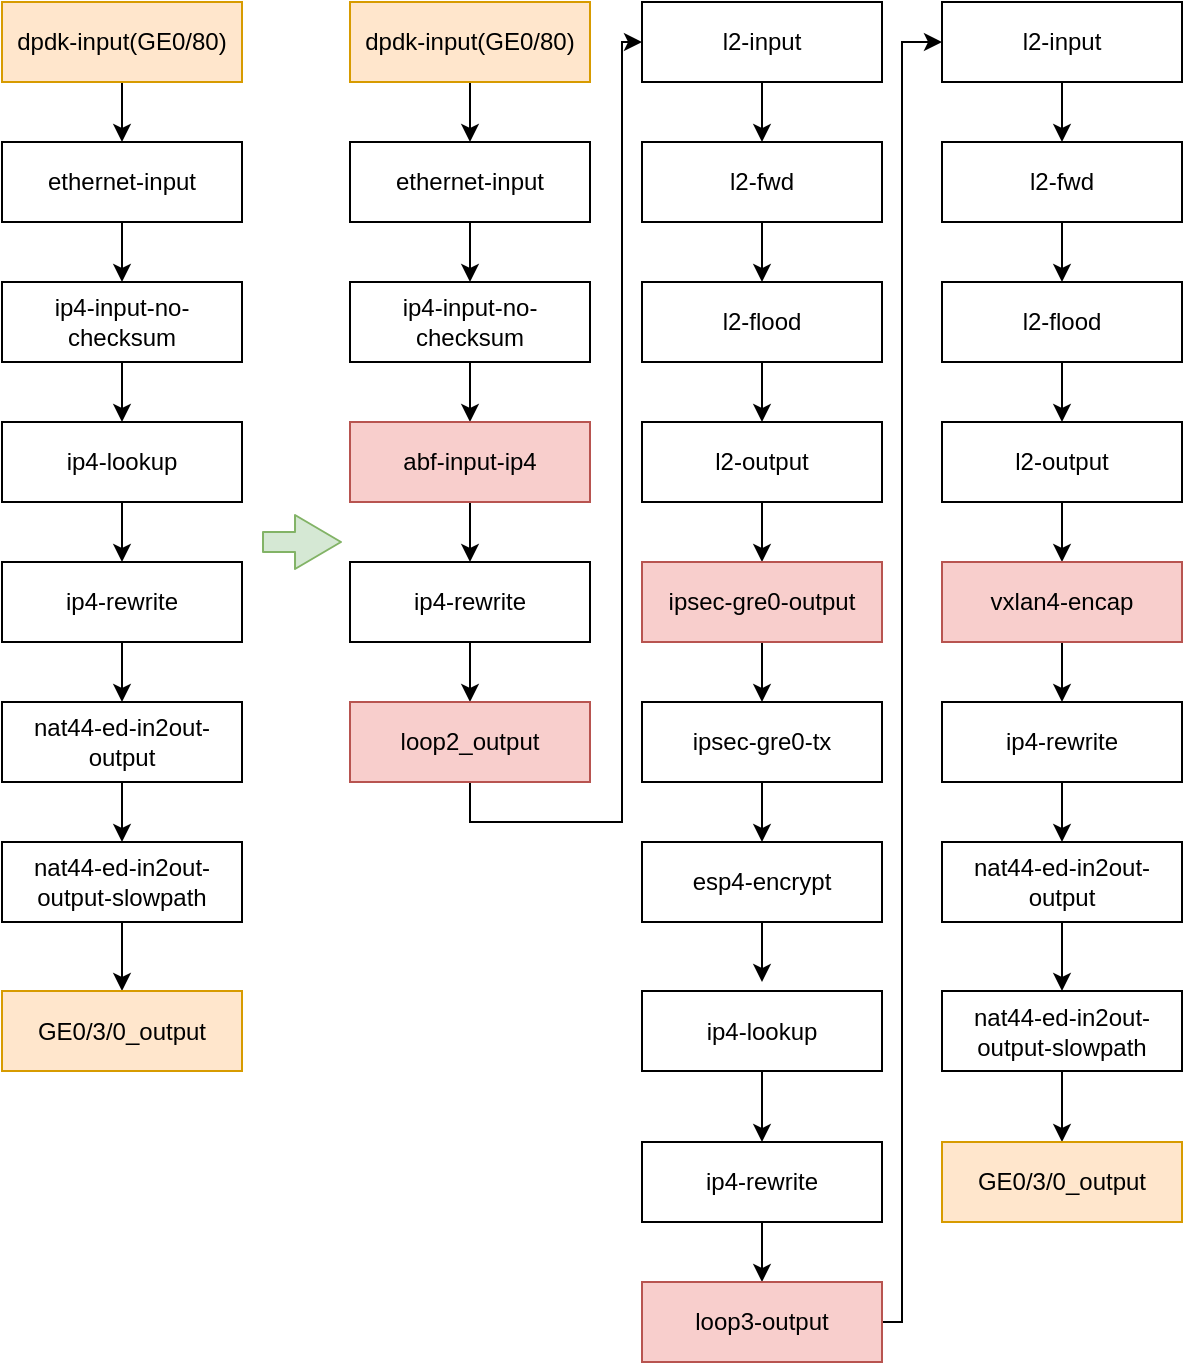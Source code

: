 <mxfile version="13.9.2" type="github">
  <diagram id="AU612xwoUyesikVsZWy4" name="Page-1">
    <mxGraphModel dx="1102" dy="582" grid="1" gridSize="10" guides="1" tooltips="1" connect="1" arrows="1" fold="1" page="1" pageScale="1" pageWidth="827" pageHeight="1169" math="0" shadow="0">
      <root>
        <mxCell id="0" />
        <mxCell id="1" parent="0" />
        <mxCell id="wec5N1i2RgLwxGeJhQKf-40" style="edgeStyle=orthogonalEdgeStyle;rounded=0;orthogonalLoop=1;jettySize=auto;html=1;exitX=0.5;exitY=1;exitDx=0;exitDy=0;" parent="1" source="wec5N1i2RgLwxGeJhQKf-1" target="wec5N1i2RgLwxGeJhQKf-2" edge="1">
          <mxGeometry relative="1" as="geometry" />
        </mxCell>
        <mxCell id="wec5N1i2RgLwxGeJhQKf-1" value="dpdk-input(GE0/80)" style="rounded=0;whiteSpace=wrap;html=1;fillColor=#ffe6cc;strokeColor=#d79b00;" parent="1" vertex="1">
          <mxGeometry x="180" y="50" width="120" height="40" as="geometry" />
        </mxCell>
        <mxCell id="wec5N1i2RgLwxGeJhQKf-41" style="edgeStyle=orthogonalEdgeStyle;rounded=0;orthogonalLoop=1;jettySize=auto;html=1;exitX=0.5;exitY=1;exitDx=0;exitDy=0;" parent="1" source="wec5N1i2RgLwxGeJhQKf-2" target="wec5N1i2RgLwxGeJhQKf-3" edge="1">
          <mxGeometry relative="1" as="geometry" />
        </mxCell>
        <mxCell id="wec5N1i2RgLwxGeJhQKf-2" value="ethernet-input" style="rounded=0;whiteSpace=wrap;html=1;" parent="1" vertex="1">
          <mxGeometry x="180" y="120" width="120" height="40" as="geometry" />
        </mxCell>
        <mxCell id="wec5N1i2RgLwxGeJhQKf-42" style="edgeStyle=orthogonalEdgeStyle;rounded=0;orthogonalLoop=1;jettySize=auto;html=1;exitX=0.5;exitY=1;exitDx=0;exitDy=0;entryX=0.5;entryY=0;entryDx=0;entryDy=0;" parent="1" source="wec5N1i2RgLwxGeJhQKf-3" target="wec5N1i2RgLwxGeJhQKf-4" edge="1">
          <mxGeometry relative="1" as="geometry" />
        </mxCell>
        <mxCell id="wec5N1i2RgLwxGeJhQKf-3" value="ip4-input-no-checksum" style="rounded=0;whiteSpace=wrap;html=1;" parent="1" vertex="1">
          <mxGeometry x="180" y="190" width="120" height="40" as="geometry" />
        </mxCell>
        <mxCell id="wec5N1i2RgLwxGeJhQKf-43" style="edgeStyle=orthogonalEdgeStyle;rounded=0;orthogonalLoop=1;jettySize=auto;html=1;exitX=0.5;exitY=1;exitDx=0;exitDy=0;" parent="1" source="wec5N1i2RgLwxGeJhQKf-4" target="wec5N1i2RgLwxGeJhQKf-5" edge="1">
          <mxGeometry relative="1" as="geometry" />
        </mxCell>
        <mxCell id="wec5N1i2RgLwxGeJhQKf-4" value="ip4-lookup" style="rounded=0;whiteSpace=wrap;html=1;" parent="1" vertex="1">
          <mxGeometry x="180" y="260" width="120" height="40" as="geometry" />
        </mxCell>
        <mxCell id="wec5N1i2RgLwxGeJhQKf-45" style="edgeStyle=orthogonalEdgeStyle;rounded=0;orthogonalLoop=1;jettySize=auto;html=1;exitX=0.5;exitY=1;exitDx=0;exitDy=0;entryX=0.5;entryY=0;entryDx=0;entryDy=0;" parent="1" source="wec5N1i2RgLwxGeJhQKf-5" target="wec5N1i2RgLwxGeJhQKf-6" edge="1">
          <mxGeometry relative="1" as="geometry" />
        </mxCell>
        <mxCell id="wec5N1i2RgLwxGeJhQKf-5" value="ip4-rewrite" style="rounded=0;whiteSpace=wrap;html=1;" parent="1" vertex="1">
          <mxGeometry x="180" y="330" width="120" height="40" as="geometry" />
        </mxCell>
        <mxCell id="wec5N1i2RgLwxGeJhQKf-46" style="edgeStyle=orthogonalEdgeStyle;rounded=0;orthogonalLoop=1;jettySize=auto;html=1;exitX=0.5;exitY=1;exitDx=0;exitDy=0;" parent="1" source="wec5N1i2RgLwxGeJhQKf-6" target="wec5N1i2RgLwxGeJhQKf-7" edge="1">
          <mxGeometry relative="1" as="geometry" />
        </mxCell>
        <mxCell id="wec5N1i2RgLwxGeJhQKf-6" value="nat44-ed-in2out-output" style="rounded=0;whiteSpace=wrap;html=1;" parent="1" vertex="1">
          <mxGeometry x="180" y="400" width="120" height="40" as="geometry" />
        </mxCell>
        <mxCell id="wec5N1i2RgLwxGeJhQKf-47" style="edgeStyle=orthogonalEdgeStyle;rounded=0;orthogonalLoop=1;jettySize=auto;html=1;exitX=0.5;exitY=1;exitDx=0;exitDy=0;entryX=0.5;entryY=0;entryDx=0;entryDy=0;" parent="1" source="wec5N1i2RgLwxGeJhQKf-7" target="wec5N1i2RgLwxGeJhQKf-8" edge="1">
          <mxGeometry relative="1" as="geometry" />
        </mxCell>
        <mxCell id="wec5N1i2RgLwxGeJhQKf-7" value="nat44-ed-in2out-output-slowpath" style="rounded=0;whiteSpace=wrap;html=1;" parent="1" vertex="1">
          <mxGeometry x="180" y="470" width="120" height="40" as="geometry" />
        </mxCell>
        <mxCell id="wec5N1i2RgLwxGeJhQKf-8" value="GE0/3/0_output" style="rounded=0;whiteSpace=wrap;html=1;fillColor=#ffe6cc;strokeColor=#d79b00;" parent="1" vertex="1">
          <mxGeometry x="180" y="544.5" width="120" height="40" as="geometry" />
        </mxCell>
        <mxCell id="wec5N1i2RgLwxGeJhQKf-48" style="edgeStyle=orthogonalEdgeStyle;rounded=0;orthogonalLoop=1;jettySize=auto;html=1;exitX=0.5;exitY=1;exitDx=0;exitDy=0;entryX=0.5;entryY=0;entryDx=0;entryDy=0;" parent="1" source="wec5N1i2RgLwxGeJhQKf-9" target="wec5N1i2RgLwxGeJhQKf-10" edge="1">
          <mxGeometry relative="1" as="geometry" />
        </mxCell>
        <mxCell id="wec5N1i2RgLwxGeJhQKf-9" value="dpdk-input(GE0/80)" style="rounded=0;whiteSpace=wrap;html=1;fillColor=#ffe6cc;strokeColor=#d79b00;" parent="1" vertex="1">
          <mxGeometry x="354" y="50" width="120" height="40" as="geometry" />
        </mxCell>
        <mxCell id="wec5N1i2RgLwxGeJhQKf-49" style="edgeStyle=orthogonalEdgeStyle;rounded=0;orthogonalLoop=1;jettySize=auto;html=1;exitX=0.5;exitY=1;exitDx=0;exitDy=0;entryX=0.5;entryY=0;entryDx=0;entryDy=0;" parent="1" source="wec5N1i2RgLwxGeJhQKf-10" target="wec5N1i2RgLwxGeJhQKf-11" edge="1">
          <mxGeometry relative="1" as="geometry" />
        </mxCell>
        <mxCell id="wec5N1i2RgLwxGeJhQKf-10" value="ethernet-input" style="rounded=0;whiteSpace=wrap;html=1;" parent="1" vertex="1">
          <mxGeometry x="354" y="120" width="120" height="40" as="geometry" />
        </mxCell>
        <mxCell id="wec5N1i2RgLwxGeJhQKf-50" style="edgeStyle=orthogonalEdgeStyle;rounded=0;orthogonalLoop=1;jettySize=auto;html=1;exitX=0.5;exitY=1;exitDx=0;exitDy=0;" parent="1" source="wec5N1i2RgLwxGeJhQKf-11" target="wec5N1i2RgLwxGeJhQKf-12" edge="1">
          <mxGeometry relative="1" as="geometry" />
        </mxCell>
        <mxCell id="wec5N1i2RgLwxGeJhQKf-11" value="ip4-input-no-checksum" style="rounded=0;whiteSpace=wrap;html=1;" parent="1" vertex="1">
          <mxGeometry x="354" y="190" width="120" height="40" as="geometry" />
        </mxCell>
        <mxCell id="wec5N1i2RgLwxGeJhQKf-51" style="edgeStyle=orthogonalEdgeStyle;rounded=0;orthogonalLoop=1;jettySize=auto;html=1;exitX=0.5;exitY=1;exitDx=0;exitDy=0;entryX=0.5;entryY=0;entryDx=0;entryDy=0;" parent="1" source="wec5N1i2RgLwxGeJhQKf-12" target="wec5N1i2RgLwxGeJhQKf-13" edge="1">
          <mxGeometry relative="1" as="geometry" />
        </mxCell>
        <mxCell id="wec5N1i2RgLwxGeJhQKf-12" value="abf-input-ip4" style="rounded=0;whiteSpace=wrap;html=1;fillColor=#f8cecc;strokeColor=#b85450;" parent="1" vertex="1">
          <mxGeometry x="354" y="260" width="120" height="40" as="geometry" />
        </mxCell>
        <mxCell id="wec5N1i2RgLwxGeJhQKf-52" style="edgeStyle=orthogonalEdgeStyle;rounded=0;orthogonalLoop=1;jettySize=auto;html=1;exitX=0.5;exitY=1;exitDx=0;exitDy=0;entryX=0.5;entryY=0;entryDx=0;entryDy=0;" parent="1" source="wec5N1i2RgLwxGeJhQKf-13" target="wec5N1i2RgLwxGeJhQKf-16" edge="1">
          <mxGeometry relative="1" as="geometry" />
        </mxCell>
        <mxCell id="wec5N1i2RgLwxGeJhQKf-13" value="ip4-rewrite" style="rounded=0;whiteSpace=wrap;html=1;" parent="1" vertex="1">
          <mxGeometry x="354" y="330" width="120" height="40" as="geometry" />
        </mxCell>
        <mxCell id="wec5N1i2RgLwxGeJhQKf-53" style="edgeStyle=orthogonalEdgeStyle;rounded=0;orthogonalLoop=1;jettySize=auto;html=1;exitX=0.5;exitY=1;exitDx=0;exitDy=0;entryX=0;entryY=0.5;entryDx=0;entryDy=0;" parent="1" edge="1">
          <mxGeometry relative="1" as="geometry">
            <mxPoint x="414" y="440" as="sourcePoint" />
            <mxPoint x="500" y="70" as="targetPoint" />
            <Array as="points">
              <mxPoint x="414" y="460" />
              <mxPoint x="490" y="460" />
              <mxPoint x="490" y="70" />
            </Array>
          </mxGeometry>
        </mxCell>
        <mxCell id="wec5N1i2RgLwxGeJhQKf-16" value="loop2_output" style="rounded=0;whiteSpace=wrap;html=1;fillColor=#f8cecc;strokeColor=#b85450;" parent="1" vertex="1">
          <mxGeometry x="354" y="400" width="120" height="40" as="geometry" />
        </mxCell>
        <mxCell id="wec5N1i2RgLwxGeJhQKf-54" style="edgeStyle=orthogonalEdgeStyle;rounded=0;orthogonalLoop=1;jettySize=auto;html=1;exitX=0.5;exitY=1;exitDx=0;exitDy=0;" parent="1" source="wec5N1i2RgLwxGeJhQKf-17" target="wec5N1i2RgLwxGeJhQKf-18" edge="1">
          <mxGeometry relative="1" as="geometry" />
        </mxCell>
        <mxCell id="wec5N1i2RgLwxGeJhQKf-17" value="l2-input" style="rounded=0;whiteSpace=wrap;html=1;" parent="1" vertex="1">
          <mxGeometry x="500" y="50" width="120" height="40" as="geometry" />
        </mxCell>
        <mxCell id="wec5N1i2RgLwxGeJhQKf-55" style="edgeStyle=orthogonalEdgeStyle;rounded=0;orthogonalLoop=1;jettySize=auto;html=1;exitX=0.5;exitY=1;exitDx=0;exitDy=0;" parent="1" source="wec5N1i2RgLwxGeJhQKf-18" target="wec5N1i2RgLwxGeJhQKf-19" edge="1">
          <mxGeometry relative="1" as="geometry" />
        </mxCell>
        <mxCell id="wec5N1i2RgLwxGeJhQKf-18" value="l2-fwd" style="rounded=0;whiteSpace=wrap;html=1;" parent="1" vertex="1">
          <mxGeometry x="500" y="120" width="120" height="40" as="geometry" />
        </mxCell>
        <mxCell id="wec5N1i2RgLwxGeJhQKf-56" style="edgeStyle=orthogonalEdgeStyle;rounded=0;orthogonalLoop=1;jettySize=auto;html=1;exitX=0.5;exitY=1;exitDx=0;exitDy=0;entryX=0.5;entryY=0;entryDx=0;entryDy=0;" parent="1" source="wec5N1i2RgLwxGeJhQKf-19" target="wec5N1i2RgLwxGeJhQKf-20" edge="1">
          <mxGeometry relative="1" as="geometry" />
        </mxCell>
        <mxCell id="wec5N1i2RgLwxGeJhQKf-19" value="l2-flood" style="rounded=0;whiteSpace=wrap;html=1;" parent="1" vertex="1">
          <mxGeometry x="500" y="190" width="120" height="40" as="geometry" />
        </mxCell>
        <mxCell id="wec5N1i2RgLwxGeJhQKf-57" style="edgeStyle=orthogonalEdgeStyle;rounded=0;orthogonalLoop=1;jettySize=auto;html=1;exitX=0.5;exitY=1;exitDx=0;exitDy=0;entryX=0.5;entryY=0;entryDx=0;entryDy=0;" parent="1" source="wec5N1i2RgLwxGeJhQKf-20" target="wec5N1i2RgLwxGeJhQKf-21" edge="1">
          <mxGeometry relative="1" as="geometry" />
        </mxCell>
        <mxCell id="wec5N1i2RgLwxGeJhQKf-20" value="l2-output" style="rounded=0;whiteSpace=wrap;html=1;" parent="1" vertex="1">
          <mxGeometry x="500" y="260" width="120" height="40" as="geometry" />
        </mxCell>
        <mxCell id="wec5N1i2RgLwxGeJhQKf-58" style="edgeStyle=orthogonalEdgeStyle;rounded=0;orthogonalLoop=1;jettySize=auto;html=1;exitX=0.5;exitY=1;exitDx=0;exitDy=0;" parent="1" source="wec5N1i2RgLwxGeJhQKf-21" target="wec5N1i2RgLwxGeJhQKf-22" edge="1">
          <mxGeometry relative="1" as="geometry" />
        </mxCell>
        <mxCell id="wec5N1i2RgLwxGeJhQKf-21" value="ipsec-gre0-output" style="rounded=0;whiteSpace=wrap;html=1;fillColor=#f8cecc;strokeColor=#b85450;" parent="1" vertex="1">
          <mxGeometry x="500" y="330" width="120" height="40" as="geometry" />
        </mxCell>
        <mxCell id="wec5N1i2RgLwxGeJhQKf-59" style="edgeStyle=orthogonalEdgeStyle;rounded=0;orthogonalLoop=1;jettySize=auto;html=1;exitX=0.5;exitY=1;exitDx=0;exitDy=0;" parent="1" source="wec5N1i2RgLwxGeJhQKf-22" target="wec5N1i2RgLwxGeJhQKf-23" edge="1">
          <mxGeometry relative="1" as="geometry" />
        </mxCell>
        <mxCell id="wec5N1i2RgLwxGeJhQKf-22" value="ipsec-gre0-tx" style="rounded=0;whiteSpace=wrap;html=1;" parent="1" vertex="1">
          <mxGeometry x="500" y="400" width="120" height="40" as="geometry" />
        </mxCell>
        <mxCell id="wec5N1i2RgLwxGeJhQKf-60" style="edgeStyle=orthogonalEdgeStyle;rounded=0;orthogonalLoop=1;jettySize=auto;html=1;exitX=0.5;exitY=1;exitDx=0;exitDy=0;" parent="1" source="wec5N1i2RgLwxGeJhQKf-23" edge="1">
          <mxGeometry relative="1" as="geometry">
            <mxPoint x="560" y="540" as="targetPoint" />
          </mxGeometry>
        </mxCell>
        <mxCell id="wec5N1i2RgLwxGeJhQKf-23" value="esp4-encrypt" style="rounded=0;whiteSpace=wrap;html=1;" parent="1" vertex="1">
          <mxGeometry x="500" y="470" width="120" height="40" as="geometry" />
        </mxCell>
        <mxCell id="wec5N1i2RgLwxGeJhQKf-62" style="edgeStyle=orthogonalEdgeStyle;rounded=0;orthogonalLoop=1;jettySize=auto;html=1;exitX=0.5;exitY=1;exitDx=0;exitDy=0;entryX=0.5;entryY=0;entryDx=0;entryDy=0;" parent="1" source="wec5N1i2RgLwxGeJhQKf-26" target="wec5N1i2RgLwxGeJhQKf-28" edge="1">
          <mxGeometry relative="1" as="geometry" />
        </mxCell>
        <mxCell id="wec5N1i2RgLwxGeJhQKf-26" value="ip4-rewrite" style="rounded=0;whiteSpace=wrap;html=1;" parent="1" vertex="1">
          <mxGeometry x="500" y="620" width="120" height="40" as="geometry" />
        </mxCell>
        <mxCell id="wec5N1i2RgLwxGeJhQKf-61" style="edgeStyle=orthogonalEdgeStyle;rounded=0;orthogonalLoop=1;jettySize=auto;html=1;exitX=0.5;exitY=1;exitDx=0;exitDy=0;entryX=0.5;entryY=0;entryDx=0;entryDy=0;" parent="1" source="wec5N1i2RgLwxGeJhQKf-27" target="wec5N1i2RgLwxGeJhQKf-26" edge="1">
          <mxGeometry relative="1" as="geometry" />
        </mxCell>
        <mxCell id="wec5N1i2RgLwxGeJhQKf-27" value="ip4-lookup" style="rounded=0;whiteSpace=wrap;html=1;" parent="1" vertex="1">
          <mxGeometry x="500" y="544.5" width="120" height="40" as="geometry" />
        </mxCell>
        <mxCell id="wec5N1i2RgLwxGeJhQKf-63" style="edgeStyle=orthogonalEdgeStyle;rounded=0;orthogonalLoop=1;jettySize=auto;html=1;exitX=1;exitY=0.5;exitDx=0;exitDy=0;entryX=0;entryY=0.5;entryDx=0;entryDy=0;" parent="1" source="wec5N1i2RgLwxGeJhQKf-28" target="wec5N1i2RgLwxGeJhQKf-29" edge="1">
          <mxGeometry relative="1" as="geometry">
            <Array as="points">
              <mxPoint x="630" y="710" />
              <mxPoint x="630" y="70" />
            </Array>
          </mxGeometry>
        </mxCell>
        <mxCell id="wec5N1i2RgLwxGeJhQKf-28" value="loop3-output" style="rounded=0;whiteSpace=wrap;html=1;fillColor=#f8cecc;strokeColor=#b85450;" parent="1" vertex="1">
          <mxGeometry x="500" y="690" width="120" height="40" as="geometry" />
        </mxCell>
        <mxCell id="wec5N1i2RgLwxGeJhQKf-66" style="edgeStyle=orthogonalEdgeStyle;rounded=0;orthogonalLoop=1;jettySize=auto;html=1;exitX=0.5;exitY=1;exitDx=0;exitDy=0;entryX=0.5;entryY=0;entryDx=0;entryDy=0;" parent="1" source="wec5N1i2RgLwxGeJhQKf-29" target="wec5N1i2RgLwxGeJhQKf-30" edge="1">
          <mxGeometry relative="1" as="geometry" />
        </mxCell>
        <mxCell id="wec5N1i2RgLwxGeJhQKf-29" value="l2-input" style="rounded=0;whiteSpace=wrap;html=1;" parent="1" vertex="1">
          <mxGeometry x="650" y="50" width="120" height="40" as="geometry" />
        </mxCell>
        <mxCell id="wec5N1i2RgLwxGeJhQKf-67" style="edgeStyle=orthogonalEdgeStyle;rounded=0;orthogonalLoop=1;jettySize=auto;html=1;exitX=0.5;exitY=1;exitDx=0;exitDy=0;" parent="1" source="wec5N1i2RgLwxGeJhQKf-30" target="wec5N1i2RgLwxGeJhQKf-31" edge="1">
          <mxGeometry relative="1" as="geometry" />
        </mxCell>
        <mxCell id="wec5N1i2RgLwxGeJhQKf-30" value="l2-fwd" style="rounded=0;whiteSpace=wrap;html=1;" parent="1" vertex="1">
          <mxGeometry x="650" y="120" width="120" height="40" as="geometry" />
        </mxCell>
        <mxCell id="wec5N1i2RgLwxGeJhQKf-68" style="edgeStyle=orthogonalEdgeStyle;rounded=0;orthogonalLoop=1;jettySize=auto;html=1;exitX=0.5;exitY=1;exitDx=0;exitDy=0;entryX=0.5;entryY=0;entryDx=0;entryDy=0;" parent="1" source="wec5N1i2RgLwxGeJhQKf-31" target="wec5N1i2RgLwxGeJhQKf-32" edge="1">
          <mxGeometry relative="1" as="geometry" />
        </mxCell>
        <mxCell id="wec5N1i2RgLwxGeJhQKf-31" value="l2-flood" style="rounded=0;whiteSpace=wrap;html=1;" parent="1" vertex="1">
          <mxGeometry x="650" y="190" width="120" height="40" as="geometry" />
        </mxCell>
        <mxCell id="wec5N1i2RgLwxGeJhQKf-69" style="edgeStyle=orthogonalEdgeStyle;rounded=0;orthogonalLoop=1;jettySize=auto;html=1;exitX=0.5;exitY=1;exitDx=0;exitDy=0;entryX=0.5;entryY=0;entryDx=0;entryDy=0;" parent="1" source="wec5N1i2RgLwxGeJhQKf-32" target="wec5N1i2RgLwxGeJhQKf-33" edge="1">
          <mxGeometry relative="1" as="geometry" />
        </mxCell>
        <mxCell id="wec5N1i2RgLwxGeJhQKf-32" value="l2-output" style="rounded=0;whiteSpace=wrap;html=1;" parent="1" vertex="1">
          <mxGeometry x="650" y="260" width="120" height="40" as="geometry" />
        </mxCell>
        <mxCell id="wec5N1i2RgLwxGeJhQKf-70" style="edgeStyle=orthogonalEdgeStyle;rounded=0;orthogonalLoop=1;jettySize=auto;html=1;exitX=0.5;exitY=1;exitDx=0;exitDy=0;entryX=0.5;entryY=0;entryDx=0;entryDy=0;" parent="1" source="wec5N1i2RgLwxGeJhQKf-33" target="wec5N1i2RgLwxGeJhQKf-34" edge="1">
          <mxGeometry relative="1" as="geometry" />
        </mxCell>
        <mxCell id="wec5N1i2RgLwxGeJhQKf-33" value="vxlan4-encap" style="rounded=0;whiteSpace=wrap;html=1;fillColor=#f8cecc;strokeColor=#b85450;" parent="1" vertex="1">
          <mxGeometry x="650" y="330" width="120" height="40" as="geometry" />
        </mxCell>
        <mxCell id="wec5N1i2RgLwxGeJhQKf-71" style="edgeStyle=orthogonalEdgeStyle;rounded=0;orthogonalLoop=1;jettySize=auto;html=1;exitX=0.5;exitY=1;exitDx=0;exitDy=0;entryX=0.5;entryY=0;entryDx=0;entryDy=0;" parent="1" source="wec5N1i2RgLwxGeJhQKf-34" target="wec5N1i2RgLwxGeJhQKf-35" edge="1">
          <mxGeometry relative="1" as="geometry" />
        </mxCell>
        <mxCell id="wec5N1i2RgLwxGeJhQKf-34" value="ip4-rewrite" style="rounded=0;whiteSpace=wrap;html=1;" parent="1" vertex="1">
          <mxGeometry x="650" y="400" width="120" height="40" as="geometry" />
        </mxCell>
        <mxCell id="wec5N1i2RgLwxGeJhQKf-72" style="edgeStyle=orthogonalEdgeStyle;rounded=0;orthogonalLoop=1;jettySize=auto;html=1;exitX=0.5;exitY=1;exitDx=0;exitDy=0;" parent="1" source="wec5N1i2RgLwxGeJhQKf-35" target="wec5N1i2RgLwxGeJhQKf-36" edge="1">
          <mxGeometry relative="1" as="geometry" />
        </mxCell>
        <mxCell id="wec5N1i2RgLwxGeJhQKf-35" value="nat44-ed-in2out-output" style="rounded=0;whiteSpace=wrap;html=1;" parent="1" vertex="1">
          <mxGeometry x="650" y="470" width="120" height="40" as="geometry" />
        </mxCell>
        <mxCell id="wec5N1i2RgLwxGeJhQKf-73" style="edgeStyle=orthogonalEdgeStyle;rounded=0;orthogonalLoop=1;jettySize=auto;html=1;exitX=0.5;exitY=1;exitDx=0;exitDy=0;entryX=0.5;entryY=0;entryDx=0;entryDy=0;" parent="1" source="wec5N1i2RgLwxGeJhQKf-36" target="wec5N1i2RgLwxGeJhQKf-39" edge="1">
          <mxGeometry relative="1" as="geometry" />
        </mxCell>
        <mxCell id="wec5N1i2RgLwxGeJhQKf-36" value="nat44-ed-in2out-output-slowpath" style="rounded=0;whiteSpace=wrap;html=1;" parent="1" vertex="1">
          <mxGeometry x="650" y="544.5" width="120" height="40" as="geometry" />
        </mxCell>
        <mxCell id="wec5N1i2RgLwxGeJhQKf-39" value="GE0/3/0_output" style="rounded=0;whiteSpace=wrap;html=1;fillColor=#ffe6cc;strokeColor=#d79b00;" parent="1" vertex="1">
          <mxGeometry x="650" y="620" width="120" height="40" as="geometry" />
        </mxCell>
        <mxCell id="1mE495i1ikHEKD38Au2k-1" value="" style="shape=flexArrow;endArrow=classic;html=1;endWidth=16;endSize=7.33;fillColor=#d5e8d4;strokeColor=#82b366;" edge="1" parent="1">
          <mxGeometry width="50" height="50" relative="1" as="geometry">
            <mxPoint x="310" y="320" as="sourcePoint" />
            <mxPoint x="350" y="320" as="targetPoint" />
          </mxGeometry>
        </mxCell>
      </root>
    </mxGraphModel>
  </diagram>
</mxfile>
